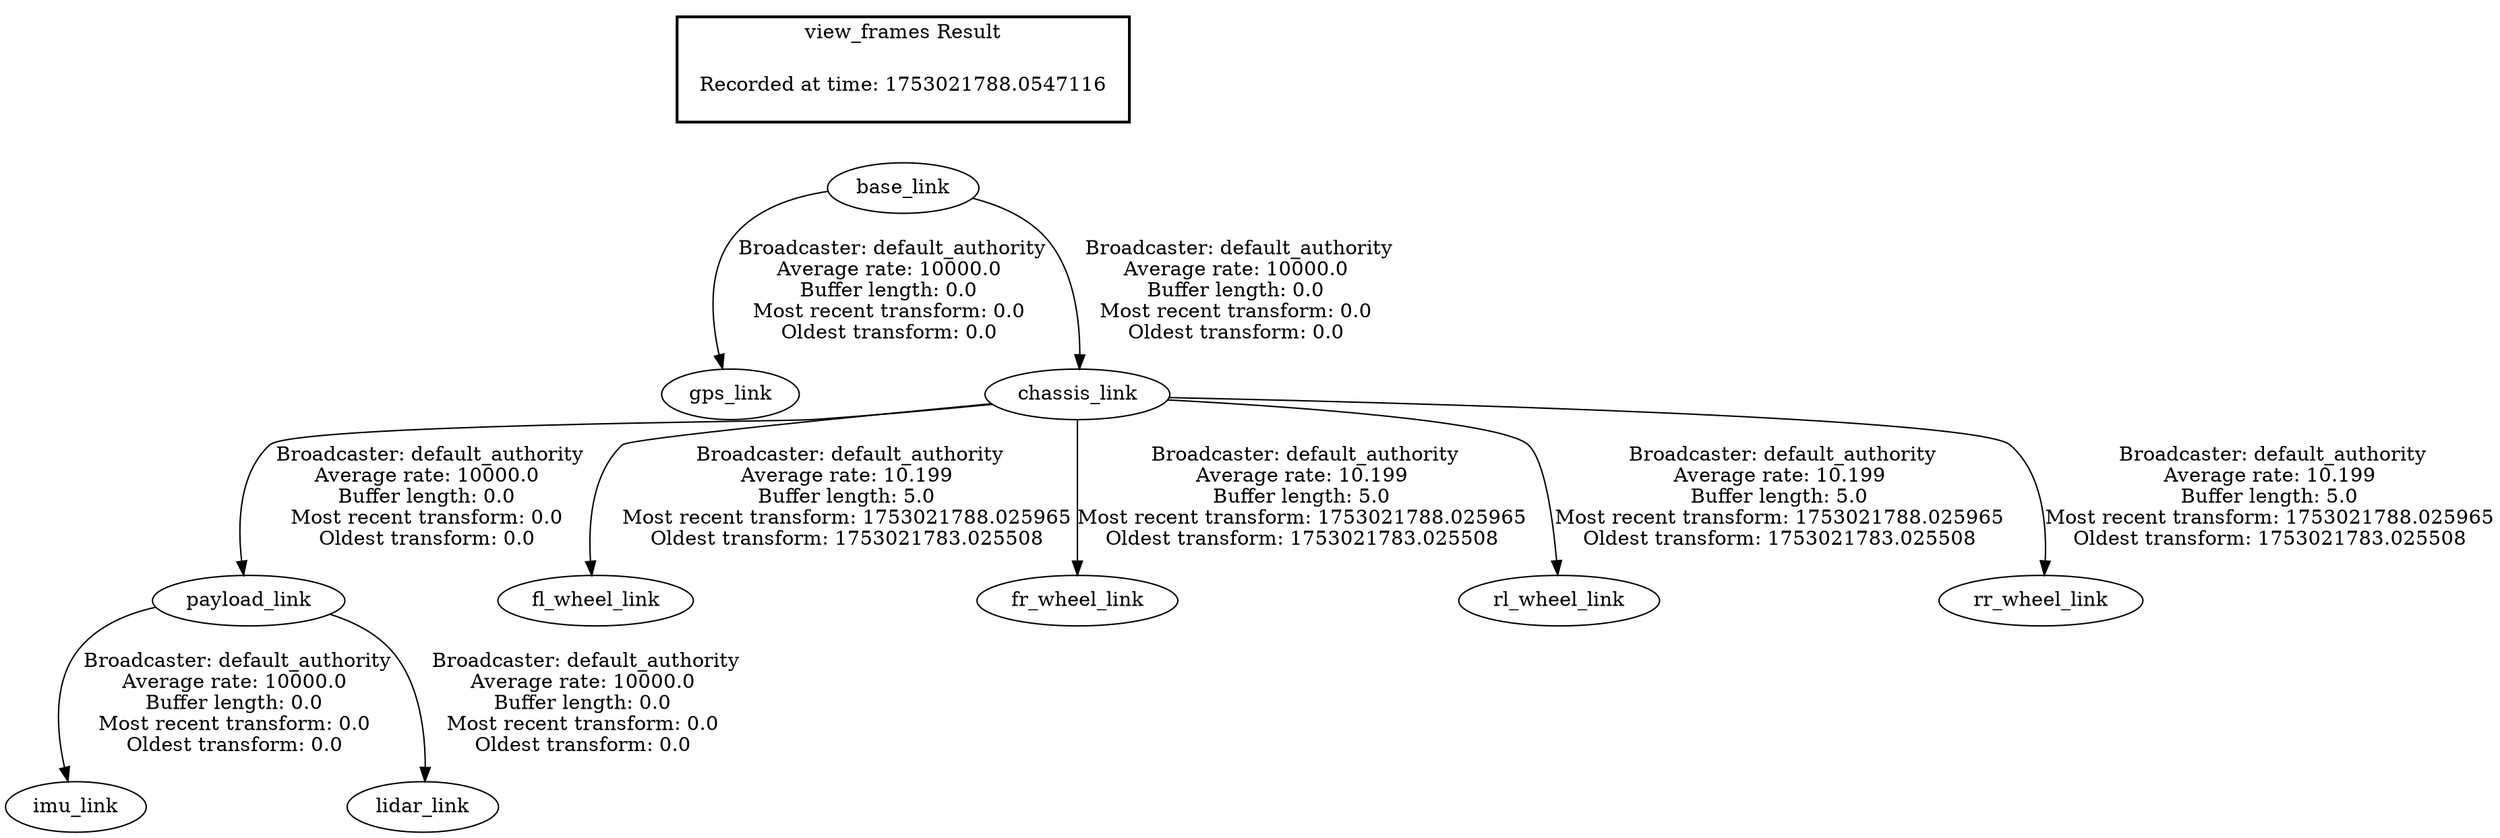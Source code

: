 digraph G {
"payload_link" -> "imu_link"[label=" Broadcaster: default_authority\nAverage rate: 10000.0\nBuffer length: 0.0\nMost recent transform: 0.0\nOldest transform: 0.0\n"];
"base_link" -> "gps_link"[label=" Broadcaster: default_authority\nAverage rate: 10000.0\nBuffer length: 0.0\nMost recent transform: 0.0\nOldest transform: 0.0\n"];
"base_link" -> "chassis_link"[label=" Broadcaster: default_authority\nAverage rate: 10000.0\nBuffer length: 0.0\nMost recent transform: 0.0\nOldest transform: 0.0\n"];
"chassis_link" -> "payload_link"[label=" Broadcaster: default_authority\nAverage rate: 10000.0\nBuffer length: 0.0\nMost recent transform: 0.0\nOldest transform: 0.0\n"];
"payload_link" -> "lidar_link"[label=" Broadcaster: default_authority\nAverage rate: 10000.0\nBuffer length: 0.0\nMost recent transform: 0.0\nOldest transform: 0.0\n"];
"chassis_link" -> "fl_wheel_link"[label=" Broadcaster: default_authority\nAverage rate: 10.199\nBuffer length: 5.0\nMost recent transform: 1753021788.025965\nOldest transform: 1753021783.025508\n"];
"chassis_link" -> "fr_wheel_link"[label=" Broadcaster: default_authority\nAverage rate: 10.199\nBuffer length: 5.0\nMost recent transform: 1753021788.025965\nOldest transform: 1753021783.025508\n"];
"chassis_link" -> "rl_wheel_link"[label=" Broadcaster: default_authority\nAverage rate: 10.199\nBuffer length: 5.0\nMost recent transform: 1753021788.025965\nOldest transform: 1753021783.025508\n"];
"chassis_link" -> "rr_wheel_link"[label=" Broadcaster: default_authority\nAverage rate: 10.199\nBuffer length: 5.0\nMost recent transform: 1753021788.025965\nOldest transform: 1753021783.025508\n"];
edge [style=invis];
 subgraph cluster_legend { style=bold; color=black; label ="view_frames Result";
"Recorded at time: 1753021788.0547116"[ shape=plaintext ] ;
}->"base_link";
}